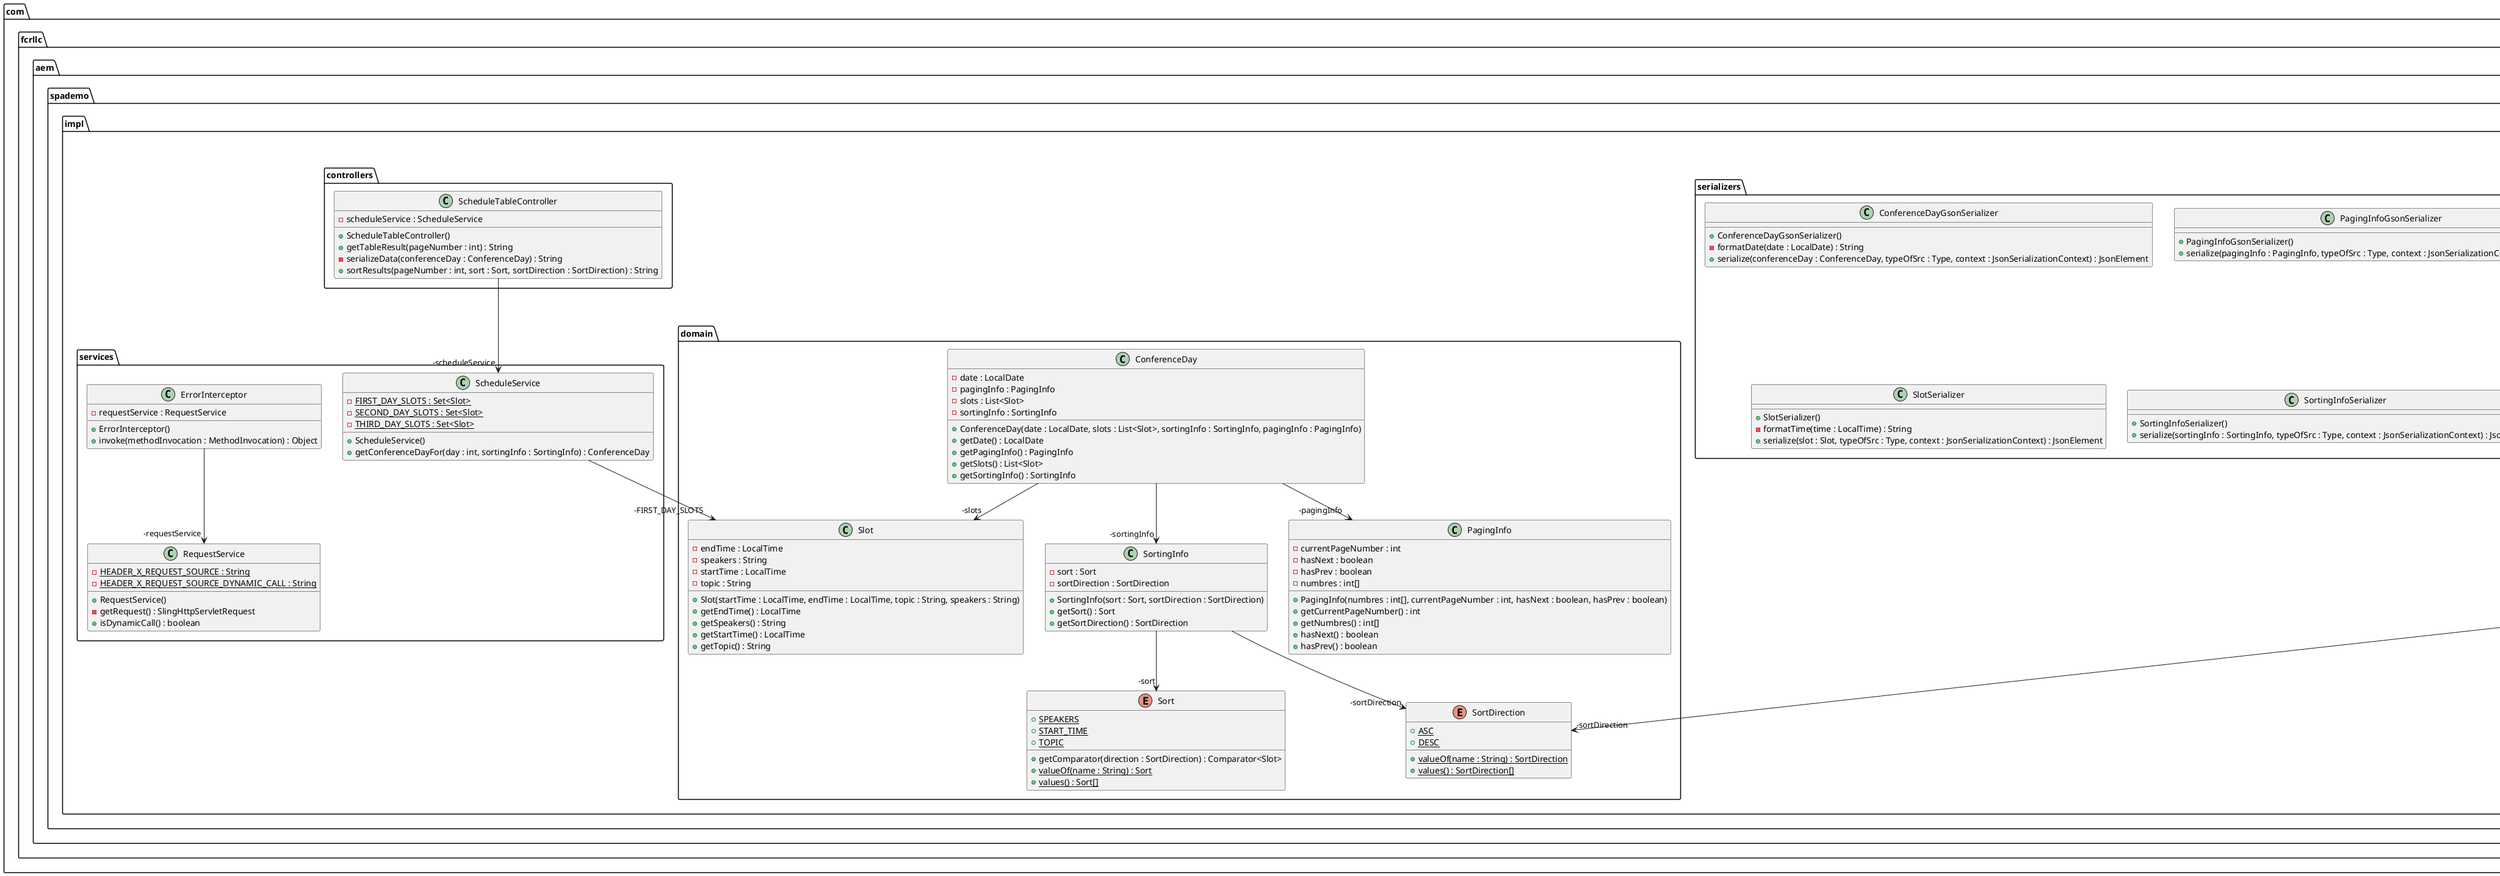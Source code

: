 @startuml
package com.fcrllc.aem.spademo.impl.services {
  class ErrorInterceptor {
    - requestService : RequestService
    + ErrorInterceptor()
    + invoke(methodInvocation : MethodInvocation) : Object
  }
  class RequestService {
    - HEADER_X_REQUEST_SOURCE : String {static}
    - HEADER_X_REQUEST_SOURCE_DYNAMIC_CALL : String {static}
    + RequestService()
    - getRequest() : SlingHttpServletRequest
    + isDynamicCall() : boolean
  }
  class ScheduleService {
    - FIRST_DAY_SLOTS : Set<Slot> {static}
    - SECOND_DAY_SLOTS : Set<Slot> {static}
    - THIRD_DAY_SLOTS : Set<Slot> {static}
    + ScheduleService()
    + getConferenceDayFor(day : int, sortingInfo : SortingInfo) : ConferenceDay
  }
}
package com.fcrllc.aem.spademo.impl.filters {
  class PostCheckFilter {
    - logger : Logger
    - servletResolver : ServletResolver
    + PostCheckFilter()
    + destroy()
    + doFilter(request : ServletRequest, response : ServletResponse, chain : FilterChain)
    + init(filterConfig : FilterConfig)
  }
}
package com.fcrllc.aem.spademo.impl.domain {
  class ConferenceDay {
    - date : LocalDate
    - pagingInfo : PagingInfo
    - slots : List<Slot>
    - sortingInfo : SortingInfo
    + ConferenceDay(date : LocalDate, slots : List<Slot>, sortingInfo : SortingInfo, pagingInfo : PagingInfo)
    + getDate() : LocalDate
    + getPagingInfo() : PagingInfo
    + getSlots() : List<Slot>
    + getSortingInfo() : SortingInfo
  }
  class PagingInfo {
    - currentPageNumber : int
    - hasNext : boolean
    - hasPrev : boolean
    - numbres : int[]
    + PagingInfo(numbres : int[], currentPageNumber : int, hasNext : boolean, hasPrev : boolean)
    + getCurrentPageNumber() : int
    + getNumbres() : int[]
    + hasNext() : boolean
    + hasPrev() : boolean
  }
  class Slot {
    - endTime : LocalTime
    - speakers : String
    - startTime : LocalTime
    - topic : String
    + Slot(startTime : LocalTime, endTime : LocalTime, topic : String, speakers : String)
    + getEndTime() : LocalTime
    + getSpeakers() : String
    + getStartTime() : LocalTime
    + getTopic() : String
  }
  enum Sort {
    + SPEAKERS {static}
    + START_TIME {static}
    + TOPIC {static}
    + getComparator(direction : SortDirection) : Comparator<Slot>
    + valueOf(name : String) : Sort {static}
    + values() : Sort[] {static}
  }
  enum SortDirection {
    + ASC {static}
    + DESC {static}
    + valueOf(name : String) : SortDirection {static}
    + values() : SortDirection[] {static}
  }
  class SortingInfo {
    - sort : Sort
    - sortDirection : SortDirection
    + SortingInfo(sort : Sort, sortDirection : SortDirection)
    + getSort() : Sort
    + getSortDirection() : SortDirection
  }
}
package com.fcrllc.aem.spademo.impl.util {
  abstract class AbstractSlotComparator {
    - sortDirection : SortDirection
    + AbstractSlotComparator(sortDirection : SortDirection)
    + compare(Slot, Slot) : int {abstract}
    + getSortDirection() : SortDirection
  }
  class SlotSpeakersComparator {
    + SlotSpeakersComparator(sortDirection : SortDirection)
    + compare(first : Slot, second : Slot) : int
  }
  class SlotStartTimeComparator {
    + SlotStartTimeComparator(sortDirection : SortDirection)
    + compare(first : Slot, second : Slot) : int
  }
  class SlotTopicComparator {
    + SlotTopicComparator(sortDirection : SortDirection)
    + compare(first : Slot, second : Slot) : int
  }
}
package com.fcrllc.aem.spademo.impl.model {
  class ScheduleTableModel {
    - headerSpeakers : String
    - headerTalk : String
    - headerTime : String
    - title : String
    + ScheduleTableModel()
    + getHeaderSpeakers() : String
    + getHeaderTalk() : String
    + getHeaderTime() : String
    + getTitle() : String
  }
}
package com.fcrllc.aem.spademo.impl.serializers {
  class ConferenceDayGsonSerializer {
    + ConferenceDayGsonSerializer()
    - formatDate(date : LocalDate) : String
    + serialize(conferenceDay : ConferenceDay, typeOfSrc : Type, context : JsonSerializationContext) : JsonElement
  }
  class PagingInfoGsonSerializer {
    + PagingInfoGsonSerializer()
    + serialize(pagingInfo : PagingInfo, typeOfSrc : Type, context : JsonSerializationContext) : JsonElement
  }
  class SlotSerializer {
    + SlotSerializer()
    - formatTime(time : LocalTime) : String
    + serialize(slot : Slot, typeOfSrc : Type, context : JsonSerializationContext) : JsonElement
  }
  class SortingInfoSerializer {
    + SortingInfoSerializer()
    + serialize(sortingInfo : SortingInfo, typeOfSrc : Type, context : JsonSerializationContext) : JsonElement
  }
}
package com.fcrllc.aem.spademo.impl.controllers {
  class ScheduleTableController {
    - scheduleService : ScheduleService
    + ScheduleTableController()
    + getTableResult(pageNumber : int) : String
    - serializeData(conferenceDay : ConferenceDay) : String
    + sortResults(pageNumber : int, sort : Sort, sortDirection : SortDirection) : String
  }
}
ConferenceDay -->  "-pagingInfo" PagingInfo
ErrorInterceptor -->  "-requestService" RequestService
ScheduleService -->  "-FIRST_DAY_SLOTS" Slot
ConferenceDay -->  "-slots" Slot
ConferenceDay -->  "-sortingInfo" SortingInfo
AbstractSlotComparator -->  "-sortDirection" SortDirection
ScheduleTableController -->  "-scheduleService" ScheduleService
SortingInfo -->  "-sort" Sort
SortingInfo -->  "-sortDirection" SortDirection
SlotSpeakersComparator --|> AbstractSlotComparator 
SlotStartTimeComparator --|> AbstractSlotComparator 
SlotTopicComparator --|> AbstractSlotComparator 
@enduml